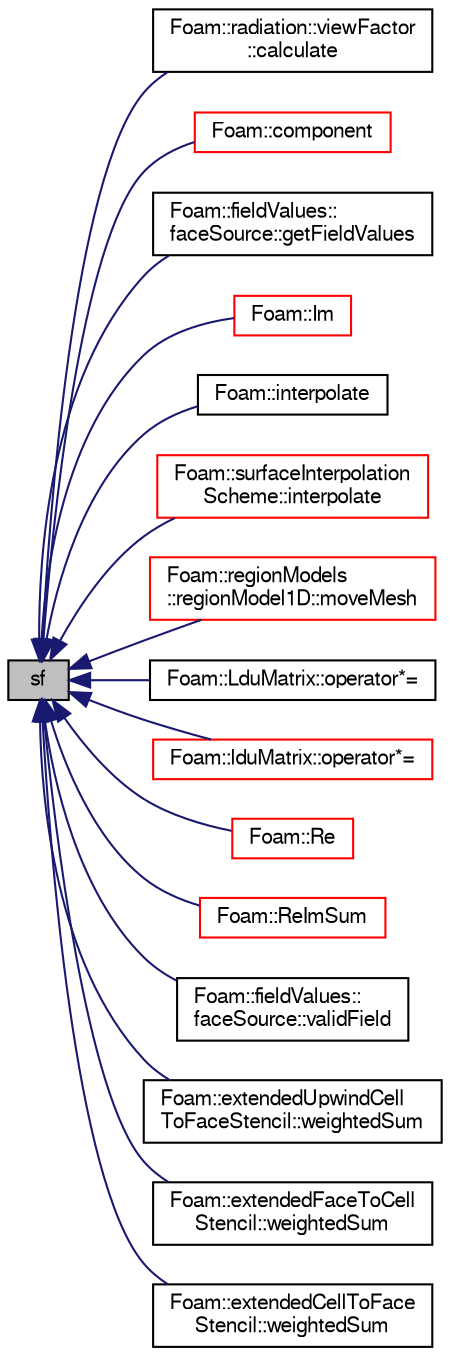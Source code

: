 digraph "sf"
{
  bgcolor="transparent";
  edge [fontname="FreeSans",fontsize="10",labelfontname="FreeSans",labelfontsize="10"];
  node [fontname="FreeSans",fontsize="10",shape=record];
  rankdir="LR";
  Node1 [label="sf",height=0.2,width=0.4,color="black", fillcolor="grey75", style="filled" fontcolor="black"];
  Node1 -> Node2 [dir="back",color="midnightblue",fontsize="10",style="solid",fontname="FreeSans"];
  Node2 [label="Foam::radiation::viewFactor\l::calculate",height=0.2,width=0.4,color="black",URL="$a02727.html#afe1d8348c24e6589bc7c0b3f689316a7",tooltip="Solve system of equation(s) "];
  Node1 -> Node3 [dir="back",color="midnightblue",fontsize="10",style="solid",fontname="FreeSans"];
  Node3 [label="Foam::component",height=0.2,width=0.4,color="red",URL="$a10237.html#a38788135ad21a6daaf3af2a761b33508"];
  Node1 -> Node4 [dir="back",color="midnightblue",fontsize="10",style="solid",fontname="FreeSans"];
  Node4 [label="Foam::fieldValues::\lfaceSource::getFieldValues",height=0.2,width=0.4,color="black",URL="$a00713.html#a439e3c8a83d96c8c179e39c21f0be0b7"];
  Node1 -> Node5 [dir="back",color="midnightblue",fontsize="10",style="solid",fontname="FreeSans"];
  Node5 [label="Foam::Im",height=0.2,width=0.4,color="red",URL="$a10237.html#a2aa28e1d6a7dc902f1c5ab7138866d73"];
  Node1 -> Node6 [dir="back",color="midnightblue",fontsize="10",style="solid",fontname="FreeSans"];
  Node6 [label="Foam::interpolate",height=0.2,width=0.4,color="black",URL="$a10237.html#ab78a11ca7821ef611119242663cbe895",tooltip="Interpolate field vf according to direction dir. "];
  Node1 -> Node7 [dir="back",color="midnightblue",fontsize="10",style="solid",fontname="FreeSans"];
  Node7 [label="Foam::surfaceInterpolation\lScheme::interpolate",height=0.2,width=0.4,color="red",URL="$a02415.html#a6db428e2e2fcb4a53956f43180eda5f0",tooltip="Return the face-interpolate of the given cell field. "];
  Node1 -> Node8 [dir="back",color="midnightblue",fontsize="10",style="solid",fontname="FreeSans"];
  Node8 [label="Foam::regionModels\l::regionModel1D::moveMesh",height=0.2,width=0.4,color="red",URL="$a02073.html#a0a91c4b420000422e4467d50e2baf2e1",tooltip="Move mesh points according to change in cell volumes. "];
  Node1 -> Node9 [dir="back",color="midnightblue",fontsize="10",style="solid",fontname="FreeSans"];
  Node9 [label="Foam::LduMatrix::operator*=",height=0.2,width=0.4,color="black",URL="$a01246.html#a8b7e3e95bdfe12c335fe5d27d6d4fa9f"];
  Node1 -> Node10 [dir="back",color="midnightblue",fontsize="10",style="solid",fontname="FreeSans"];
  Node10 [label="Foam::lduMatrix::operator*=",height=0.2,width=0.4,color="red",URL="$a01245.html#a8b7e3e95bdfe12c335fe5d27d6d4fa9f"];
  Node1 -> Node11 [dir="back",color="midnightblue",fontsize="10",style="solid",fontname="FreeSans"];
  Node11 [label="Foam::Re",height=0.2,width=0.4,color="red",URL="$a10237.html#affa366970bcbe0f7ccf7c85557a3e12b"];
  Node1 -> Node12 [dir="back",color="midnightblue",fontsize="10",style="solid",fontname="FreeSans"];
  Node12 [label="Foam::ReImSum",height=0.2,width=0.4,color="red",URL="$a10237.html#afa9633955762201805581c2991d86a37"];
  Node1 -> Node13 [dir="back",color="midnightblue",fontsize="10",style="solid",fontname="FreeSans"];
  Node13 [label="Foam::fieldValues::\lfaceSource::validField",height=0.2,width=0.4,color="black",URL="$a00713.html#ab7dc1ef9aec996faa557107242472553",tooltip="Return true if the field name is valid. "];
  Node1 -> Node14 [dir="back",color="midnightblue",fontsize="10",style="solid",fontname="FreeSans"];
  Node14 [label="Foam::extendedUpwindCell\lToFaceStencil::weightedSum",height=0.2,width=0.4,color="black",URL="$a00683.html#ad563a06316d3efcd0d9b53147edc20a6"];
  Node1 -> Node15 [dir="back",color="midnightblue",fontsize="10",style="solid",fontname="FreeSans"];
  Node15 [label="Foam::extendedFaceToCell\lStencil::weightedSum",height=0.2,width=0.4,color="black",URL="$a00680.html#a5ed3b6f6eea7ed09194217ab4bfa013d"];
  Node1 -> Node16 [dir="back",color="midnightblue",fontsize="10",style="solid",fontname="FreeSans"];
  Node16 [label="Foam::extendedCellToFace\lStencil::weightedSum",height=0.2,width=0.4,color="black",URL="$a00674.html#a20d10d68216ddbdd08ba3272067f22f6"];
}
